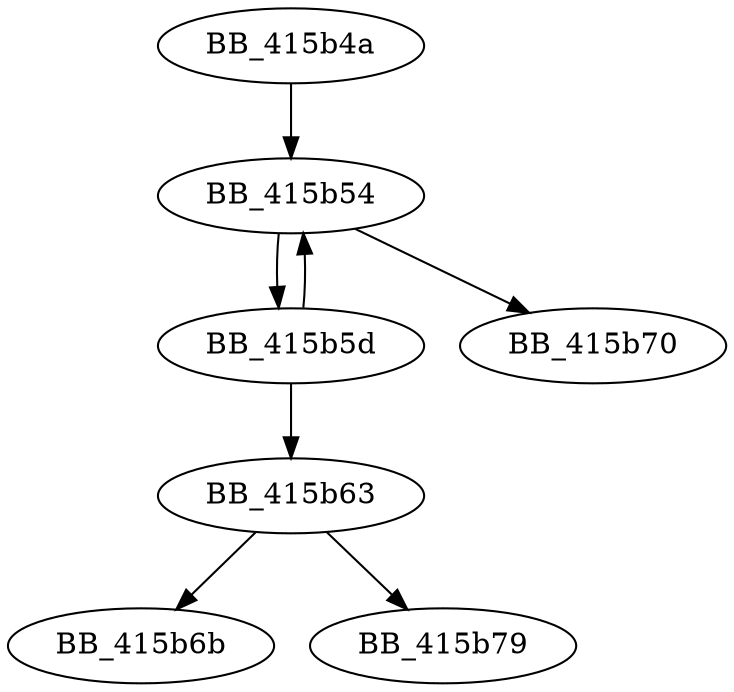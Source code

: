 DiGraph __get_errno_from_oserr{
BB_415b4a->BB_415b54
BB_415b54->BB_415b5d
BB_415b54->BB_415b70
BB_415b5d->BB_415b54
BB_415b5d->BB_415b63
BB_415b63->BB_415b6b
BB_415b63->BB_415b79
}

